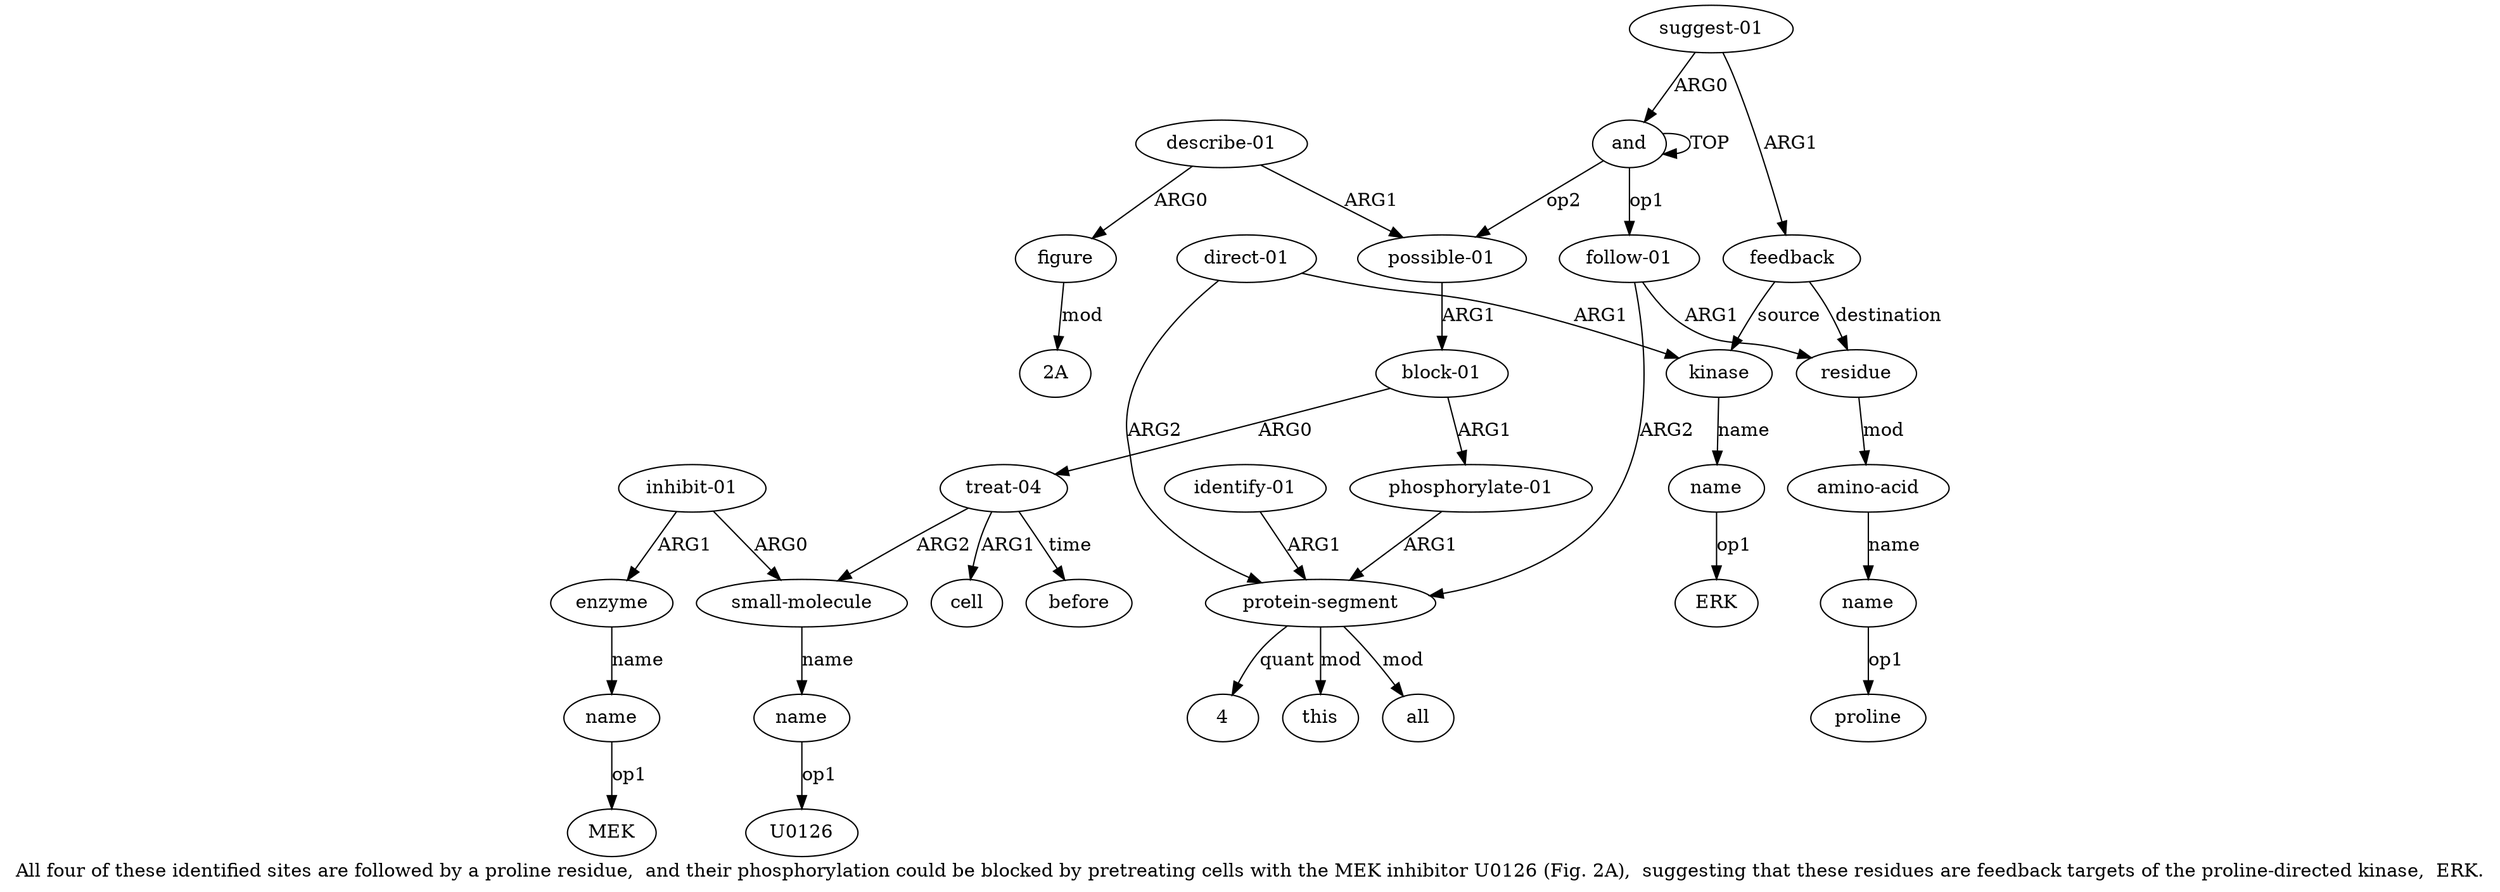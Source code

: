 digraph  {
	graph [label="All four of these identified sites are followed by a proline residue,  and their phosphorylation could be blocked by pretreating \
cells with the MEK inhibitor U0126 (Fig. 2A),  suggesting that these residues are feedback targets of the proline-directed kinase,  \
ERK."];
	node [label="\N"];
	a20	 [color=black,
		gold_ind=20,
		gold_label="describe-01",
		label="describe-01",
		test_ind=20,
		test_label="describe-01"];
	a21	 [color=black,
		gold_ind=21,
		gold_label=figure,
		label=figure,
		test_ind=21,
		test_label=figure];
	a20 -> a21 [key=0,
	color=black,
	gold_label=ARG0,
	label=ARG0,
	test_label=ARG0];
a9 [color=black,
	gold_ind=9,
	gold_label="possible-01",
	label="possible-01",
	test_ind=9,
	test_label="possible-01"];
a20 -> a9 [key=0,
color=black,
gold_label=ARG1,
label=ARG1,
test_label=ARG1];
"a21 2A" [color=black,
gold_ind=-1,
gold_label="2A",
label="2A",
test_ind=-1,
test_label="2A"];
a21 -> "a21 2A" [key=0,
color=black,
gold_label=mod,
label=mod,
test_label=mod];
a22 [color=black,
gold_ind=22,
gold_label="suggest-01",
label="suggest-01",
test_ind=22,
test_label="suggest-01"];
a23 [color=black,
gold_ind=23,
gold_label=feedback,
label=feedback,
test_ind=23,
test_label=feedback];
a22 -> a23 [key=0,
color=black,
gold_label=ARG1,
label=ARG1,
test_label=ARG1];
a0 [color=black,
gold_ind=0,
gold_label=and,
label=and,
test_ind=0,
test_label=and];
a22 -> a0 [key=0,
color=black,
gold_label=ARG0,
label=ARG0,
test_label=ARG0];
a24 [color=black,
gold_ind=24,
gold_label=kinase,
label=kinase,
test_ind=24,
test_label=kinase];
a23 -> a24 [key=0,
color=black,
gold_label=source,
label=source,
test_label=source];
a2 [color=black,
gold_ind=2,
gold_label=residue,
label=residue,
test_ind=2,
test_label=residue];
a23 -> a2 [key=0,
color=black,
gold_label=destination,
label=destination,
test_label=destination];
a25 [color=black,
gold_ind=25,
gold_label=name,
label=name,
test_ind=25,
test_label=name];
a24 -> a25 [key=0,
color=black,
gold_label=name,
label=name,
test_label=name];
"a25 ERK" [color=black,
gold_ind=-1,
gold_label=ERK,
label=ERK,
test_ind=-1,
test_label=ERK];
a25 -> "a25 ERK" [key=0,
color=black,
gold_label=op1,
label=op1,
test_label=op1];
a26 [color=black,
gold_ind=26,
gold_label="direct-01",
label="direct-01",
test_ind=26,
test_label="direct-01"];
a26 -> a24 [key=0,
color=black,
gold_label=ARG1,
label=ARG1,
test_label=ARG1];
a5 [color=black,
gold_ind=5,
gold_label="protein-segment",
label="protein-segment",
test_ind=5,
test_label="protein-segment"];
a26 -> a5 [key=0,
color=black,
gold_label=ARG2,
label=ARG2,
test_label=ARG2];
"a4 proline" [color=black,
gold_ind=-1,
gold_label=proline,
label=proline,
test_ind=-1,
test_label=proline];
"a5 4" [color=black,
gold_ind=-1,
gold_label=4,
label=4,
test_ind=-1,
test_label=4];
"a14 U0126" [color=black,
gold_ind=-1,
gold_label=U0126,
label=U0126,
test_ind=-1,
test_label=U0126];
"a17 MEK" [color=black,
gold_ind=-1,
gold_label=MEK,
label=MEK,
test_ind=-1,
test_label=MEK];
a15 [color=black,
gold_ind=15,
gold_label="inhibit-01",
label="inhibit-01",
test_ind=15,
test_label="inhibit-01"];
a16 [color=black,
gold_ind=16,
gold_label=enzyme,
label=enzyme,
test_ind=16,
test_label=enzyme];
a15 -> a16 [key=0,
color=black,
gold_label=ARG1,
label=ARG1,
test_label=ARG1];
a13 [color=black,
gold_ind=13,
gold_label="small-molecule",
label="small-molecule",
test_ind=13,
test_label="small-molecule"];
a15 -> a13 [key=0,
color=black,
gold_label=ARG0,
label=ARG0,
test_label=ARG0];
a14 [color=black,
gold_ind=14,
gold_label=name,
label=name,
test_ind=14,
test_label=name];
a14 -> "a14 U0126" [key=0,
color=black,
gold_label=op1,
label=op1,
test_label=op1];
a17 [color=black,
gold_ind=17,
gold_label=name,
label=name,
test_ind=17,
test_label=name];
a17 -> "a17 MEK" [key=0,
color=black,
gold_label=op1,
label=op1,
test_label=op1];
a16 -> a17 [key=0,
color=black,
gold_label=name,
label=name,
test_label=name];
a11 [color=black,
gold_ind=11,
gold_label="treat-04",
label="treat-04",
test_ind=11,
test_label="treat-04"];
a11 -> a13 [key=0,
color=black,
gold_label=ARG2,
label=ARG2,
test_label=ARG2];
a12 [color=black,
gold_ind=12,
gold_label=cell,
label=cell,
test_ind=12,
test_label=cell];
a11 -> a12 [key=0,
color=black,
gold_label=ARG1,
label=ARG1,
test_label=ARG1];
a18 [color=black,
gold_ind=18,
gold_label=before,
label=before,
test_ind=18,
test_label=before];
a11 -> a18 [key=0,
color=black,
gold_label=time,
label=time,
test_label=time];
a10 [color=black,
gold_ind=10,
gold_label="block-01",
label="block-01",
test_ind=10,
test_label="block-01"];
a10 -> a11 [key=0,
color=black,
gold_label=ARG0,
label=ARG0,
test_label=ARG0];
a19 [color=black,
gold_ind=19,
gold_label="phosphorylate-01",
label="phosphorylate-01",
test_ind=19,
test_label="phosphorylate-01"];
a10 -> a19 [key=0,
color=black,
gold_label=ARG1,
label=ARG1,
test_label=ARG1];
a13 -> a14 [key=0,
color=black,
gold_label=name,
label=name,
test_label=name];
a19 -> a5 [key=0,
color=black,
gold_label=ARG1,
label=ARG1,
test_label=ARG1];
a1 [color=black,
gold_ind=1,
gold_label="follow-01",
label="follow-01",
test_ind=1,
test_label="follow-01"];
a1 -> a2 [key=0,
color=black,
gold_label=ARG1,
label=ARG1,
test_label=ARG1];
a1 -> a5 [key=0,
color=black,
gold_label=ARG2,
label=ARG2,
test_label=ARG2];
a0 -> a1 [key=0,
color=black,
gold_label=op1,
label=op1,
test_label=op1];
a0 -> a0 [key=0,
color=black,
gold_label=TOP,
label=TOP,
test_label=TOP];
a0 -> a9 [key=0,
color=black,
gold_label=op2,
label=op2,
test_label=op2];
a3 [color=black,
gold_ind=3,
gold_label="amino-acid",
label="amino-acid",
test_ind=3,
test_label="amino-acid"];
a4 [color=black,
gold_ind=4,
gold_label=name,
label=name,
test_ind=4,
test_label=name];
a3 -> a4 [key=0,
color=black,
gold_label=name,
label=name,
test_label=name];
a2 -> a3 [key=0,
color=black,
gold_label=mod,
label=mod,
test_label=mod];
a5 -> "a5 4" [key=0,
color=black,
gold_label=quant,
label=quant,
test_label=quant];
a7 [color=black,
gold_ind=7,
gold_label=this,
label=this,
test_ind=7,
test_label=this];
a5 -> a7 [key=0,
color=black,
gold_label=mod,
label=mod,
test_label=mod];
a6 [color=black,
gold_ind=6,
gold_label=all,
label=all,
test_ind=6,
test_label=all];
a5 -> a6 [key=0,
color=black,
gold_label=mod,
label=mod,
test_label=mod];
a4 -> "a4 proline" [key=0,
color=black,
gold_label=op1,
label=op1,
test_label=op1];
a9 -> a10 [key=0,
color=black,
gold_label=ARG1,
label=ARG1,
test_label=ARG1];
a8 [color=black,
gold_ind=8,
gold_label="identify-01",
label="identify-01",
test_ind=8,
test_label="identify-01"];
a8 -> a5 [key=0,
color=black,
gold_label=ARG1,
label=ARG1,
test_label=ARG1];
}
